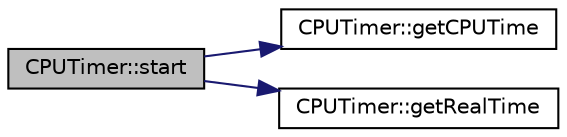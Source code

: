 digraph "CPUTimer::start"
{
 // INTERACTIVE_SVG=YES
  edge [fontname="Helvetica",fontsize="10",labelfontname="Helvetica",labelfontsize="10"];
  node [fontname="Helvetica",fontsize="10",shape=record];
  rankdir="LR";
  Node44 [label="CPUTimer::start",height=0.2,width=0.4,color="black", fillcolor="grey75", style="filled", fontcolor="black"];
  Node44 -> Node45 [color="midnightblue",fontsize="10",style="solid",fontname="Helvetica"];
  Node45 [label="CPUTimer::getCPUTime",height=0.2,width=0.4,color="black", fillcolor="white", style="filled",URL="$class_c_p_u_timer.html#a3403f8cce7b7518e47a1826b8650220c"];
  Node44 -> Node46 [color="midnightblue",fontsize="10",style="solid",fontname="Helvetica"];
  Node46 [label="CPUTimer::getRealTime",height=0.2,width=0.4,color="black", fillcolor="white", style="filled",URL="$class_c_p_u_timer.html#a57da0f833904f3ddf20a640e0f8fe127"];
}
